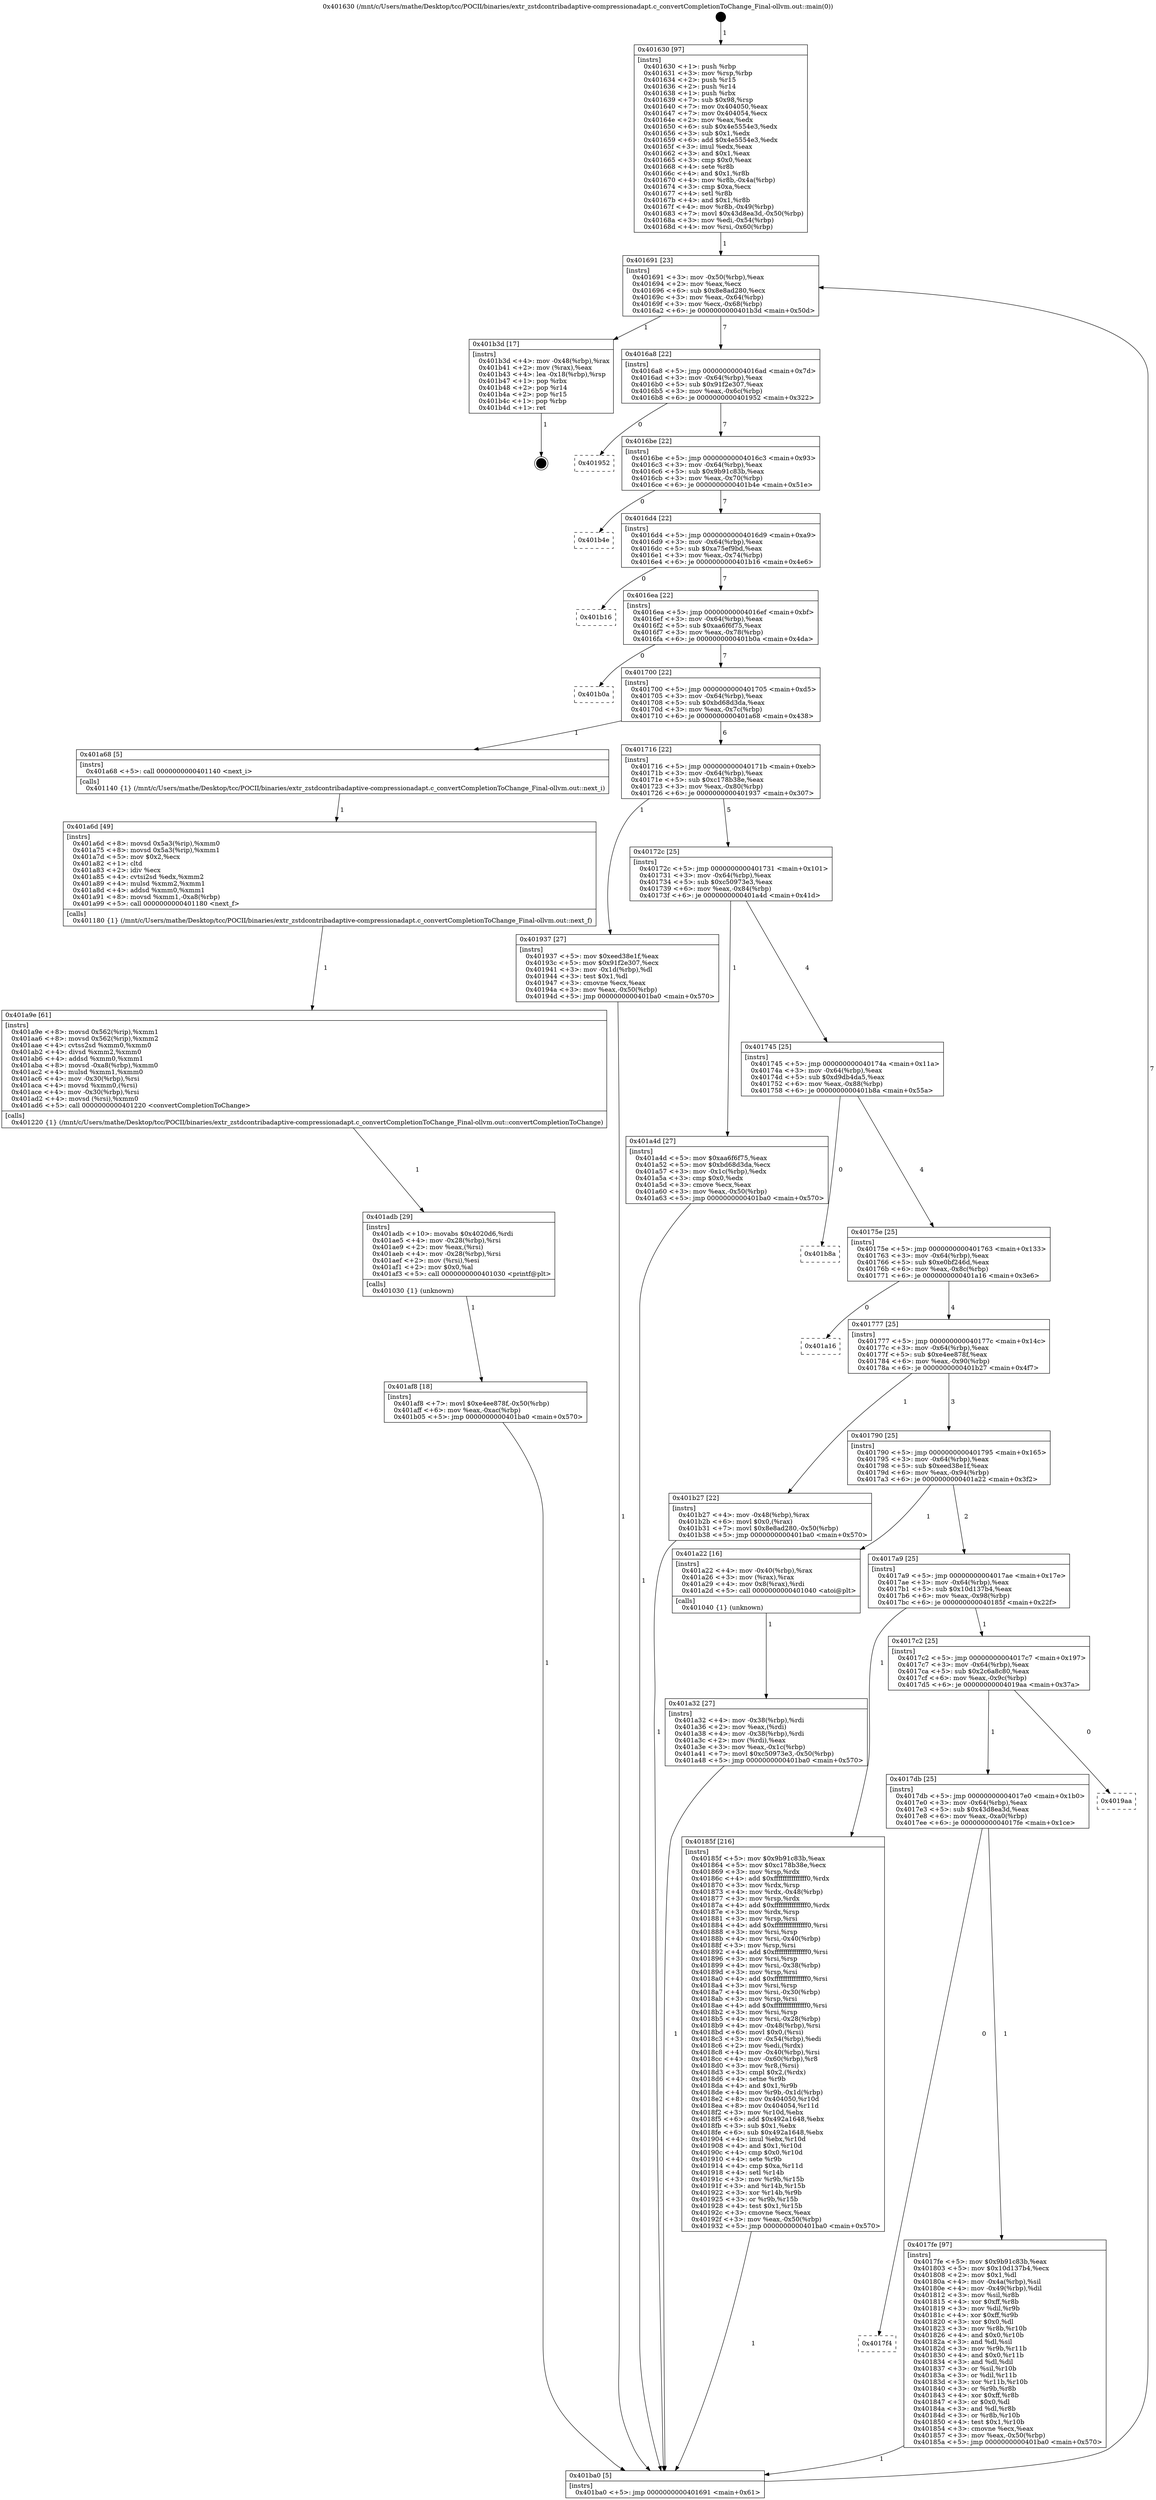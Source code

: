 digraph "0x401630" {
  label = "0x401630 (/mnt/c/Users/mathe/Desktop/tcc/POCII/binaries/extr_zstdcontribadaptive-compressionadapt.c_convertCompletionToChange_Final-ollvm.out::main(0))"
  labelloc = "t"
  node[shape=record]

  Entry [label="",width=0.3,height=0.3,shape=circle,fillcolor=black,style=filled]
  "0x401691" [label="{
     0x401691 [23]\l
     | [instrs]\l
     &nbsp;&nbsp;0x401691 \<+3\>: mov -0x50(%rbp),%eax\l
     &nbsp;&nbsp;0x401694 \<+2\>: mov %eax,%ecx\l
     &nbsp;&nbsp;0x401696 \<+6\>: sub $0x8e8ad280,%ecx\l
     &nbsp;&nbsp;0x40169c \<+3\>: mov %eax,-0x64(%rbp)\l
     &nbsp;&nbsp;0x40169f \<+3\>: mov %ecx,-0x68(%rbp)\l
     &nbsp;&nbsp;0x4016a2 \<+6\>: je 0000000000401b3d \<main+0x50d\>\l
  }"]
  "0x401b3d" [label="{
     0x401b3d [17]\l
     | [instrs]\l
     &nbsp;&nbsp;0x401b3d \<+4\>: mov -0x48(%rbp),%rax\l
     &nbsp;&nbsp;0x401b41 \<+2\>: mov (%rax),%eax\l
     &nbsp;&nbsp;0x401b43 \<+4\>: lea -0x18(%rbp),%rsp\l
     &nbsp;&nbsp;0x401b47 \<+1\>: pop %rbx\l
     &nbsp;&nbsp;0x401b48 \<+2\>: pop %r14\l
     &nbsp;&nbsp;0x401b4a \<+2\>: pop %r15\l
     &nbsp;&nbsp;0x401b4c \<+1\>: pop %rbp\l
     &nbsp;&nbsp;0x401b4d \<+1\>: ret\l
  }"]
  "0x4016a8" [label="{
     0x4016a8 [22]\l
     | [instrs]\l
     &nbsp;&nbsp;0x4016a8 \<+5\>: jmp 00000000004016ad \<main+0x7d\>\l
     &nbsp;&nbsp;0x4016ad \<+3\>: mov -0x64(%rbp),%eax\l
     &nbsp;&nbsp;0x4016b0 \<+5\>: sub $0x91f2e307,%eax\l
     &nbsp;&nbsp;0x4016b5 \<+3\>: mov %eax,-0x6c(%rbp)\l
     &nbsp;&nbsp;0x4016b8 \<+6\>: je 0000000000401952 \<main+0x322\>\l
  }"]
  Exit [label="",width=0.3,height=0.3,shape=circle,fillcolor=black,style=filled,peripheries=2]
  "0x401952" [label="{
     0x401952\l
  }", style=dashed]
  "0x4016be" [label="{
     0x4016be [22]\l
     | [instrs]\l
     &nbsp;&nbsp;0x4016be \<+5\>: jmp 00000000004016c3 \<main+0x93\>\l
     &nbsp;&nbsp;0x4016c3 \<+3\>: mov -0x64(%rbp),%eax\l
     &nbsp;&nbsp;0x4016c6 \<+5\>: sub $0x9b91c83b,%eax\l
     &nbsp;&nbsp;0x4016cb \<+3\>: mov %eax,-0x70(%rbp)\l
     &nbsp;&nbsp;0x4016ce \<+6\>: je 0000000000401b4e \<main+0x51e\>\l
  }"]
  "0x401af8" [label="{
     0x401af8 [18]\l
     | [instrs]\l
     &nbsp;&nbsp;0x401af8 \<+7\>: movl $0xe4ee878f,-0x50(%rbp)\l
     &nbsp;&nbsp;0x401aff \<+6\>: mov %eax,-0xac(%rbp)\l
     &nbsp;&nbsp;0x401b05 \<+5\>: jmp 0000000000401ba0 \<main+0x570\>\l
  }"]
  "0x401b4e" [label="{
     0x401b4e\l
  }", style=dashed]
  "0x4016d4" [label="{
     0x4016d4 [22]\l
     | [instrs]\l
     &nbsp;&nbsp;0x4016d4 \<+5\>: jmp 00000000004016d9 \<main+0xa9\>\l
     &nbsp;&nbsp;0x4016d9 \<+3\>: mov -0x64(%rbp),%eax\l
     &nbsp;&nbsp;0x4016dc \<+5\>: sub $0xa75ef9bd,%eax\l
     &nbsp;&nbsp;0x4016e1 \<+3\>: mov %eax,-0x74(%rbp)\l
     &nbsp;&nbsp;0x4016e4 \<+6\>: je 0000000000401b16 \<main+0x4e6\>\l
  }"]
  "0x401adb" [label="{
     0x401adb [29]\l
     | [instrs]\l
     &nbsp;&nbsp;0x401adb \<+10\>: movabs $0x4020d6,%rdi\l
     &nbsp;&nbsp;0x401ae5 \<+4\>: mov -0x28(%rbp),%rsi\l
     &nbsp;&nbsp;0x401ae9 \<+2\>: mov %eax,(%rsi)\l
     &nbsp;&nbsp;0x401aeb \<+4\>: mov -0x28(%rbp),%rsi\l
     &nbsp;&nbsp;0x401aef \<+2\>: mov (%rsi),%esi\l
     &nbsp;&nbsp;0x401af1 \<+2\>: mov $0x0,%al\l
     &nbsp;&nbsp;0x401af3 \<+5\>: call 0000000000401030 \<printf@plt\>\l
     | [calls]\l
     &nbsp;&nbsp;0x401030 \{1\} (unknown)\l
  }"]
  "0x401b16" [label="{
     0x401b16\l
  }", style=dashed]
  "0x4016ea" [label="{
     0x4016ea [22]\l
     | [instrs]\l
     &nbsp;&nbsp;0x4016ea \<+5\>: jmp 00000000004016ef \<main+0xbf\>\l
     &nbsp;&nbsp;0x4016ef \<+3\>: mov -0x64(%rbp),%eax\l
     &nbsp;&nbsp;0x4016f2 \<+5\>: sub $0xaa6f6f75,%eax\l
     &nbsp;&nbsp;0x4016f7 \<+3\>: mov %eax,-0x78(%rbp)\l
     &nbsp;&nbsp;0x4016fa \<+6\>: je 0000000000401b0a \<main+0x4da\>\l
  }"]
  "0x401a9e" [label="{
     0x401a9e [61]\l
     | [instrs]\l
     &nbsp;&nbsp;0x401a9e \<+8\>: movsd 0x562(%rip),%xmm1\l
     &nbsp;&nbsp;0x401aa6 \<+8\>: movsd 0x562(%rip),%xmm2\l
     &nbsp;&nbsp;0x401aae \<+4\>: cvtss2sd %xmm0,%xmm0\l
     &nbsp;&nbsp;0x401ab2 \<+4\>: divsd %xmm2,%xmm0\l
     &nbsp;&nbsp;0x401ab6 \<+4\>: addsd %xmm0,%xmm1\l
     &nbsp;&nbsp;0x401aba \<+8\>: movsd -0xa8(%rbp),%xmm0\l
     &nbsp;&nbsp;0x401ac2 \<+4\>: mulsd %xmm1,%xmm0\l
     &nbsp;&nbsp;0x401ac6 \<+4\>: mov -0x30(%rbp),%rsi\l
     &nbsp;&nbsp;0x401aca \<+4\>: movsd %xmm0,(%rsi)\l
     &nbsp;&nbsp;0x401ace \<+4\>: mov -0x30(%rbp),%rsi\l
     &nbsp;&nbsp;0x401ad2 \<+4\>: movsd (%rsi),%xmm0\l
     &nbsp;&nbsp;0x401ad6 \<+5\>: call 0000000000401220 \<convertCompletionToChange\>\l
     | [calls]\l
     &nbsp;&nbsp;0x401220 \{1\} (/mnt/c/Users/mathe/Desktop/tcc/POCII/binaries/extr_zstdcontribadaptive-compressionadapt.c_convertCompletionToChange_Final-ollvm.out::convertCompletionToChange)\l
  }"]
  "0x401b0a" [label="{
     0x401b0a\l
  }", style=dashed]
  "0x401700" [label="{
     0x401700 [22]\l
     | [instrs]\l
     &nbsp;&nbsp;0x401700 \<+5\>: jmp 0000000000401705 \<main+0xd5\>\l
     &nbsp;&nbsp;0x401705 \<+3\>: mov -0x64(%rbp),%eax\l
     &nbsp;&nbsp;0x401708 \<+5\>: sub $0xbd68d3da,%eax\l
     &nbsp;&nbsp;0x40170d \<+3\>: mov %eax,-0x7c(%rbp)\l
     &nbsp;&nbsp;0x401710 \<+6\>: je 0000000000401a68 \<main+0x438\>\l
  }"]
  "0x401a6d" [label="{
     0x401a6d [49]\l
     | [instrs]\l
     &nbsp;&nbsp;0x401a6d \<+8\>: movsd 0x5a3(%rip),%xmm0\l
     &nbsp;&nbsp;0x401a75 \<+8\>: movsd 0x5a3(%rip),%xmm1\l
     &nbsp;&nbsp;0x401a7d \<+5\>: mov $0x2,%ecx\l
     &nbsp;&nbsp;0x401a82 \<+1\>: cltd\l
     &nbsp;&nbsp;0x401a83 \<+2\>: idiv %ecx\l
     &nbsp;&nbsp;0x401a85 \<+4\>: cvtsi2sd %edx,%xmm2\l
     &nbsp;&nbsp;0x401a89 \<+4\>: mulsd %xmm2,%xmm1\l
     &nbsp;&nbsp;0x401a8d \<+4\>: addsd %xmm0,%xmm1\l
     &nbsp;&nbsp;0x401a91 \<+8\>: movsd %xmm1,-0xa8(%rbp)\l
     &nbsp;&nbsp;0x401a99 \<+5\>: call 0000000000401180 \<next_f\>\l
     | [calls]\l
     &nbsp;&nbsp;0x401180 \{1\} (/mnt/c/Users/mathe/Desktop/tcc/POCII/binaries/extr_zstdcontribadaptive-compressionadapt.c_convertCompletionToChange_Final-ollvm.out::next_f)\l
  }"]
  "0x401a68" [label="{
     0x401a68 [5]\l
     | [instrs]\l
     &nbsp;&nbsp;0x401a68 \<+5\>: call 0000000000401140 \<next_i\>\l
     | [calls]\l
     &nbsp;&nbsp;0x401140 \{1\} (/mnt/c/Users/mathe/Desktop/tcc/POCII/binaries/extr_zstdcontribadaptive-compressionadapt.c_convertCompletionToChange_Final-ollvm.out::next_i)\l
  }"]
  "0x401716" [label="{
     0x401716 [22]\l
     | [instrs]\l
     &nbsp;&nbsp;0x401716 \<+5\>: jmp 000000000040171b \<main+0xeb\>\l
     &nbsp;&nbsp;0x40171b \<+3\>: mov -0x64(%rbp),%eax\l
     &nbsp;&nbsp;0x40171e \<+5\>: sub $0xc178b38e,%eax\l
     &nbsp;&nbsp;0x401723 \<+3\>: mov %eax,-0x80(%rbp)\l
     &nbsp;&nbsp;0x401726 \<+6\>: je 0000000000401937 \<main+0x307\>\l
  }"]
  "0x401a32" [label="{
     0x401a32 [27]\l
     | [instrs]\l
     &nbsp;&nbsp;0x401a32 \<+4\>: mov -0x38(%rbp),%rdi\l
     &nbsp;&nbsp;0x401a36 \<+2\>: mov %eax,(%rdi)\l
     &nbsp;&nbsp;0x401a38 \<+4\>: mov -0x38(%rbp),%rdi\l
     &nbsp;&nbsp;0x401a3c \<+2\>: mov (%rdi),%eax\l
     &nbsp;&nbsp;0x401a3e \<+3\>: mov %eax,-0x1c(%rbp)\l
     &nbsp;&nbsp;0x401a41 \<+7\>: movl $0xc50973e3,-0x50(%rbp)\l
     &nbsp;&nbsp;0x401a48 \<+5\>: jmp 0000000000401ba0 \<main+0x570\>\l
  }"]
  "0x401937" [label="{
     0x401937 [27]\l
     | [instrs]\l
     &nbsp;&nbsp;0x401937 \<+5\>: mov $0xeed38e1f,%eax\l
     &nbsp;&nbsp;0x40193c \<+5\>: mov $0x91f2e307,%ecx\l
     &nbsp;&nbsp;0x401941 \<+3\>: mov -0x1d(%rbp),%dl\l
     &nbsp;&nbsp;0x401944 \<+3\>: test $0x1,%dl\l
     &nbsp;&nbsp;0x401947 \<+3\>: cmovne %ecx,%eax\l
     &nbsp;&nbsp;0x40194a \<+3\>: mov %eax,-0x50(%rbp)\l
     &nbsp;&nbsp;0x40194d \<+5\>: jmp 0000000000401ba0 \<main+0x570\>\l
  }"]
  "0x40172c" [label="{
     0x40172c [25]\l
     | [instrs]\l
     &nbsp;&nbsp;0x40172c \<+5\>: jmp 0000000000401731 \<main+0x101\>\l
     &nbsp;&nbsp;0x401731 \<+3\>: mov -0x64(%rbp),%eax\l
     &nbsp;&nbsp;0x401734 \<+5\>: sub $0xc50973e3,%eax\l
     &nbsp;&nbsp;0x401739 \<+6\>: mov %eax,-0x84(%rbp)\l
     &nbsp;&nbsp;0x40173f \<+6\>: je 0000000000401a4d \<main+0x41d\>\l
  }"]
  "0x401630" [label="{
     0x401630 [97]\l
     | [instrs]\l
     &nbsp;&nbsp;0x401630 \<+1\>: push %rbp\l
     &nbsp;&nbsp;0x401631 \<+3\>: mov %rsp,%rbp\l
     &nbsp;&nbsp;0x401634 \<+2\>: push %r15\l
     &nbsp;&nbsp;0x401636 \<+2\>: push %r14\l
     &nbsp;&nbsp;0x401638 \<+1\>: push %rbx\l
     &nbsp;&nbsp;0x401639 \<+7\>: sub $0x98,%rsp\l
     &nbsp;&nbsp;0x401640 \<+7\>: mov 0x404050,%eax\l
     &nbsp;&nbsp;0x401647 \<+7\>: mov 0x404054,%ecx\l
     &nbsp;&nbsp;0x40164e \<+2\>: mov %eax,%edx\l
     &nbsp;&nbsp;0x401650 \<+6\>: sub $0x4e5554e3,%edx\l
     &nbsp;&nbsp;0x401656 \<+3\>: sub $0x1,%edx\l
     &nbsp;&nbsp;0x401659 \<+6\>: add $0x4e5554e3,%edx\l
     &nbsp;&nbsp;0x40165f \<+3\>: imul %edx,%eax\l
     &nbsp;&nbsp;0x401662 \<+3\>: and $0x1,%eax\l
     &nbsp;&nbsp;0x401665 \<+3\>: cmp $0x0,%eax\l
     &nbsp;&nbsp;0x401668 \<+4\>: sete %r8b\l
     &nbsp;&nbsp;0x40166c \<+4\>: and $0x1,%r8b\l
     &nbsp;&nbsp;0x401670 \<+4\>: mov %r8b,-0x4a(%rbp)\l
     &nbsp;&nbsp;0x401674 \<+3\>: cmp $0xa,%ecx\l
     &nbsp;&nbsp;0x401677 \<+4\>: setl %r8b\l
     &nbsp;&nbsp;0x40167b \<+4\>: and $0x1,%r8b\l
     &nbsp;&nbsp;0x40167f \<+4\>: mov %r8b,-0x49(%rbp)\l
     &nbsp;&nbsp;0x401683 \<+7\>: movl $0x43d8ea3d,-0x50(%rbp)\l
     &nbsp;&nbsp;0x40168a \<+3\>: mov %edi,-0x54(%rbp)\l
     &nbsp;&nbsp;0x40168d \<+4\>: mov %rsi,-0x60(%rbp)\l
  }"]
  "0x401a4d" [label="{
     0x401a4d [27]\l
     | [instrs]\l
     &nbsp;&nbsp;0x401a4d \<+5\>: mov $0xaa6f6f75,%eax\l
     &nbsp;&nbsp;0x401a52 \<+5\>: mov $0xbd68d3da,%ecx\l
     &nbsp;&nbsp;0x401a57 \<+3\>: mov -0x1c(%rbp),%edx\l
     &nbsp;&nbsp;0x401a5a \<+3\>: cmp $0x0,%edx\l
     &nbsp;&nbsp;0x401a5d \<+3\>: cmove %ecx,%eax\l
     &nbsp;&nbsp;0x401a60 \<+3\>: mov %eax,-0x50(%rbp)\l
     &nbsp;&nbsp;0x401a63 \<+5\>: jmp 0000000000401ba0 \<main+0x570\>\l
  }"]
  "0x401745" [label="{
     0x401745 [25]\l
     | [instrs]\l
     &nbsp;&nbsp;0x401745 \<+5\>: jmp 000000000040174a \<main+0x11a\>\l
     &nbsp;&nbsp;0x40174a \<+3\>: mov -0x64(%rbp),%eax\l
     &nbsp;&nbsp;0x40174d \<+5\>: sub $0xd9db4da5,%eax\l
     &nbsp;&nbsp;0x401752 \<+6\>: mov %eax,-0x88(%rbp)\l
     &nbsp;&nbsp;0x401758 \<+6\>: je 0000000000401b8a \<main+0x55a\>\l
  }"]
  "0x401ba0" [label="{
     0x401ba0 [5]\l
     | [instrs]\l
     &nbsp;&nbsp;0x401ba0 \<+5\>: jmp 0000000000401691 \<main+0x61\>\l
  }"]
  "0x401b8a" [label="{
     0x401b8a\l
  }", style=dashed]
  "0x40175e" [label="{
     0x40175e [25]\l
     | [instrs]\l
     &nbsp;&nbsp;0x40175e \<+5\>: jmp 0000000000401763 \<main+0x133\>\l
     &nbsp;&nbsp;0x401763 \<+3\>: mov -0x64(%rbp),%eax\l
     &nbsp;&nbsp;0x401766 \<+5\>: sub $0xe0bf246d,%eax\l
     &nbsp;&nbsp;0x40176b \<+6\>: mov %eax,-0x8c(%rbp)\l
     &nbsp;&nbsp;0x401771 \<+6\>: je 0000000000401a16 \<main+0x3e6\>\l
  }"]
  "0x4017f4" [label="{
     0x4017f4\l
  }", style=dashed]
  "0x401a16" [label="{
     0x401a16\l
  }", style=dashed]
  "0x401777" [label="{
     0x401777 [25]\l
     | [instrs]\l
     &nbsp;&nbsp;0x401777 \<+5\>: jmp 000000000040177c \<main+0x14c\>\l
     &nbsp;&nbsp;0x40177c \<+3\>: mov -0x64(%rbp),%eax\l
     &nbsp;&nbsp;0x40177f \<+5\>: sub $0xe4ee878f,%eax\l
     &nbsp;&nbsp;0x401784 \<+6\>: mov %eax,-0x90(%rbp)\l
     &nbsp;&nbsp;0x40178a \<+6\>: je 0000000000401b27 \<main+0x4f7\>\l
  }"]
  "0x4017fe" [label="{
     0x4017fe [97]\l
     | [instrs]\l
     &nbsp;&nbsp;0x4017fe \<+5\>: mov $0x9b91c83b,%eax\l
     &nbsp;&nbsp;0x401803 \<+5\>: mov $0x10d137b4,%ecx\l
     &nbsp;&nbsp;0x401808 \<+2\>: mov $0x1,%dl\l
     &nbsp;&nbsp;0x40180a \<+4\>: mov -0x4a(%rbp),%sil\l
     &nbsp;&nbsp;0x40180e \<+4\>: mov -0x49(%rbp),%dil\l
     &nbsp;&nbsp;0x401812 \<+3\>: mov %sil,%r8b\l
     &nbsp;&nbsp;0x401815 \<+4\>: xor $0xff,%r8b\l
     &nbsp;&nbsp;0x401819 \<+3\>: mov %dil,%r9b\l
     &nbsp;&nbsp;0x40181c \<+4\>: xor $0xff,%r9b\l
     &nbsp;&nbsp;0x401820 \<+3\>: xor $0x0,%dl\l
     &nbsp;&nbsp;0x401823 \<+3\>: mov %r8b,%r10b\l
     &nbsp;&nbsp;0x401826 \<+4\>: and $0x0,%r10b\l
     &nbsp;&nbsp;0x40182a \<+3\>: and %dl,%sil\l
     &nbsp;&nbsp;0x40182d \<+3\>: mov %r9b,%r11b\l
     &nbsp;&nbsp;0x401830 \<+4\>: and $0x0,%r11b\l
     &nbsp;&nbsp;0x401834 \<+3\>: and %dl,%dil\l
     &nbsp;&nbsp;0x401837 \<+3\>: or %sil,%r10b\l
     &nbsp;&nbsp;0x40183a \<+3\>: or %dil,%r11b\l
     &nbsp;&nbsp;0x40183d \<+3\>: xor %r11b,%r10b\l
     &nbsp;&nbsp;0x401840 \<+3\>: or %r9b,%r8b\l
     &nbsp;&nbsp;0x401843 \<+4\>: xor $0xff,%r8b\l
     &nbsp;&nbsp;0x401847 \<+3\>: or $0x0,%dl\l
     &nbsp;&nbsp;0x40184a \<+3\>: and %dl,%r8b\l
     &nbsp;&nbsp;0x40184d \<+3\>: or %r8b,%r10b\l
     &nbsp;&nbsp;0x401850 \<+4\>: test $0x1,%r10b\l
     &nbsp;&nbsp;0x401854 \<+3\>: cmovne %ecx,%eax\l
     &nbsp;&nbsp;0x401857 \<+3\>: mov %eax,-0x50(%rbp)\l
     &nbsp;&nbsp;0x40185a \<+5\>: jmp 0000000000401ba0 \<main+0x570\>\l
  }"]
  "0x401b27" [label="{
     0x401b27 [22]\l
     | [instrs]\l
     &nbsp;&nbsp;0x401b27 \<+4\>: mov -0x48(%rbp),%rax\l
     &nbsp;&nbsp;0x401b2b \<+6\>: movl $0x0,(%rax)\l
     &nbsp;&nbsp;0x401b31 \<+7\>: movl $0x8e8ad280,-0x50(%rbp)\l
     &nbsp;&nbsp;0x401b38 \<+5\>: jmp 0000000000401ba0 \<main+0x570\>\l
  }"]
  "0x401790" [label="{
     0x401790 [25]\l
     | [instrs]\l
     &nbsp;&nbsp;0x401790 \<+5\>: jmp 0000000000401795 \<main+0x165\>\l
     &nbsp;&nbsp;0x401795 \<+3\>: mov -0x64(%rbp),%eax\l
     &nbsp;&nbsp;0x401798 \<+5\>: sub $0xeed38e1f,%eax\l
     &nbsp;&nbsp;0x40179d \<+6\>: mov %eax,-0x94(%rbp)\l
     &nbsp;&nbsp;0x4017a3 \<+6\>: je 0000000000401a22 \<main+0x3f2\>\l
  }"]
  "0x4017db" [label="{
     0x4017db [25]\l
     | [instrs]\l
     &nbsp;&nbsp;0x4017db \<+5\>: jmp 00000000004017e0 \<main+0x1b0\>\l
     &nbsp;&nbsp;0x4017e0 \<+3\>: mov -0x64(%rbp),%eax\l
     &nbsp;&nbsp;0x4017e3 \<+5\>: sub $0x43d8ea3d,%eax\l
     &nbsp;&nbsp;0x4017e8 \<+6\>: mov %eax,-0xa0(%rbp)\l
     &nbsp;&nbsp;0x4017ee \<+6\>: je 00000000004017fe \<main+0x1ce\>\l
  }"]
  "0x401a22" [label="{
     0x401a22 [16]\l
     | [instrs]\l
     &nbsp;&nbsp;0x401a22 \<+4\>: mov -0x40(%rbp),%rax\l
     &nbsp;&nbsp;0x401a26 \<+3\>: mov (%rax),%rax\l
     &nbsp;&nbsp;0x401a29 \<+4\>: mov 0x8(%rax),%rdi\l
     &nbsp;&nbsp;0x401a2d \<+5\>: call 0000000000401040 \<atoi@plt\>\l
     | [calls]\l
     &nbsp;&nbsp;0x401040 \{1\} (unknown)\l
  }"]
  "0x4017a9" [label="{
     0x4017a9 [25]\l
     | [instrs]\l
     &nbsp;&nbsp;0x4017a9 \<+5\>: jmp 00000000004017ae \<main+0x17e\>\l
     &nbsp;&nbsp;0x4017ae \<+3\>: mov -0x64(%rbp),%eax\l
     &nbsp;&nbsp;0x4017b1 \<+5\>: sub $0x10d137b4,%eax\l
     &nbsp;&nbsp;0x4017b6 \<+6\>: mov %eax,-0x98(%rbp)\l
     &nbsp;&nbsp;0x4017bc \<+6\>: je 000000000040185f \<main+0x22f\>\l
  }"]
  "0x4019aa" [label="{
     0x4019aa\l
  }", style=dashed]
  "0x40185f" [label="{
     0x40185f [216]\l
     | [instrs]\l
     &nbsp;&nbsp;0x40185f \<+5\>: mov $0x9b91c83b,%eax\l
     &nbsp;&nbsp;0x401864 \<+5\>: mov $0xc178b38e,%ecx\l
     &nbsp;&nbsp;0x401869 \<+3\>: mov %rsp,%rdx\l
     &nbsp;&nbsp;0x40186c \<+4\>: add $0xfffffffffffffff0,%rdx\l
     &nbsp;&nbsp;0x401870 \<+3\>: mov %rdx,%rsp\l
     &nbsp;&nbsp;0x401873 \<+4\>: mov %rdx,-0x48(%rbp)\l
     &nbsp;&nbsp;0x401877 \<+3\>: mov %rsp,%rdx\l
     &nbsp;&nbsp;0x40187a \<+4\>: add $0xfffffffffffffff0,%rdx\l
     &nbsp;&nbsp;0x40187e \<+3\>: mov %rdx,%rsp\l
     &nbsp;&nbsp;0x401881 \<+3\>: mov %rsp,%rsi\l
     &nbsp;&nbsp;0x401884 \<+4\>: add $0xfffffffffffffff0,%rsi\l
     &nbsp;&nbsp;0x401888 \<+3\>: mov %rsi,%rsp\l
     &nbsp;&nbsp;0x40188b \<+4\>: mov %rsi,-0x40(%rbp)\l
     &nbsp;&nbsp;0x40188f \<+3\>: mov %rsp,%rsi\l
     &nbsp;&nbsp;0x401892 \<+4\>: add $0xfffffffffffffff0,%rsi\l
     &nbsp;&nbsp;0x401896 \<+3\>: mov %rsi,%rsp\l
     &nbsp;&nbsp;0x401899 \<+4\>: mov %rsi,-0x38(%rbp)\l
     &nbsp;&nbsp;0x40189d \<+3\>: mov %rsp,%rsi\l
     &nbsp;&nbsp;0x4018a0 \<+4\>: add $0xfffffffffffffff0,%rsi\l
     &nbsp;&nbsp;0x4018a4 \<+3\>: mov %rsi,%rsp\l
     &nbsp;&nbsp;0x4018a7 \<+4\>: mov %rsi,-0x30(%rbp)\l
     &nbsp;&nbsp;0x4018ab \<+3\>: mov %rsp,%rsi\l
     &nbsp;&nbsp;0x4018ae \<+4\>: add $0xfffffffffffffff0,%rsi\l
     &nbsp;&nbsp;0x4018b2 \<+3\>: mov %rsi,%rsp\l
     &nbsp;&nbsp;0x4018b5 \<+4\>: mov %rsi,-0x28(%rbp)\l
     &nbsp;&nbsp;0x4018b9 \<+4\>: mov -0x48(%rbp),%rsi\l
     &nbsp;&nbsp;0x4018bd \<+6\>: movl $0x0,(%rsi)\l
     &nbsp;&nbsp;0x4018c3 \<+3\>: mov -0x54(%rbp),%edi\l
     &nbsp;&nbsp;0x4018c6 \<+2\>: mov %edi,(%rdx)\l
     &nbsp;&nbsp;0x4018c8 \<+4\>: mov -0x40(%rbp),%rsi\l
     &nbsp;&nbsp;0x4018cc \<+4\>: mov -0x60(%rbp),%r8\l
     &nbsp;&nbsp;0x4018d0 \<+3\>: mov %r8,(%rsi)\l
     &nbsp;&nbsp;0x4018d3 \<+3\>: cmpl $0x2,(%rdx)\l
     &nbsp;&nbsp;0x4018d6 \<+4\>: setne %r9b\l
     &nbsp;&nbsp;0x4018da \<+4\>: and $0x1,%r9b\l
     &nbsp;&nbsp;0x4018de \<+4\>: mov %r9b,-0x1d(%rbp)\l
     &nbsp;&nbsp;0x4018e2 \<+8\>: mov 0x404050,%r10d\l
     &nbsp;&nbsp;0x4018ea \<+8\>: mov 0x404054,%r11d\l
     &nbsp;&nbsp;0x4018f2 \<+3\>: mov %r10d,%ebx\l
     &nbsp;&nbsp;0x4018f5 \<+6\>: add $0x492a1648,%ebx\l
     &nbsp;&nbsp;0x4018fb \<+3\>: sub $0x1,%ebx\l
     &nbsp;&nbsp;0x4018fe \<+6\>: sub $0x492a1648,%ebx\l
     &nbsp;&nbsp;0x401904 \<+4\>: imul %ebx,%r10d\l
     &nbsp;&nbsp;0x401908 \<+4\>: and $0x1,%r10d\l
     &nbsp;&nbsp;0x40190c \<+4\>: cmp $0x0,%r10d\l
     &nbsp;&nbsp;0x401910 \<+4\>: sete %r9b\l
     &nbsp;&nbsp;0x401914 \<+4\>: cmp $0xa,%r11d\l
     &nbsp;&nbsp;0x401918 \<+4\>: setl %r14b\l
     &nbsp;&nbsp;0x40191c \<+3\>: mov %r9b,%r15b\l
     &nbsp;&nbsp;0x40191f \<+3\>: and %r14b,%r15b\l
     &nbsp;&nbsp;0x401922 \<+3\>: xor %r14b,%r9b\l
     &nbsp;&nbsp;0x401925 \<+3\>: or %r9b,%r15b\l
     &nbsp;&nbsp;0x401928 \<+4\>: test $0x1,%r15b\l
     &nbsp;&nbsp;0x40192c \<+3\>: cmovne %ecx,%eax\l
     &nbsp;&nbsp;0x40192f \<+3\>: mov %eax,-0x50(%rbp)\l
     &nbsp;&nbsp;0x401932 \<+5\>: jmp 0000000000401ba0 \<main+0x570\>\l
  }"]
  "0x4017c2" [label="{
     0x4017c2 [25]\l
     | [instrs]\l
     &nbsp;&nbsp;0x4017c2 \<+5\>: jmp 00000000004017c7 \<main+0x197\>\l
     &nbsp;&nbsp;0x4017c7 \<+3\>: mov -0x64(%rbp),%eax\l
     &nbsp;&nbsp;0x4017ca \<+5\>: sub $0x2c6a8c80,%eax\l
     &nbsp;&nbsp;0x4017cf \<+6\>: mov %eax,-0x9c(%rbp)\l
     &nbsp;&nbsp;0x4017d5 \<+6\>: je 00000000004019aa \<main+0x37a\>\l
  }"]
  Entry -> "0x401630" [label=" 1"]
  "0x401691" -> "0x401b3d" [label=" 1"]
  "0x401691" -> "0x4016a8" [label=" 7"]
  "0x401b3d" -> Exit [label=" 1"]
  "0x4016a8" -> "0x401952" [label=" 0"]
  "0x4016a8" -> "0x4016be" [label=" 7"]
  "0x401b27" -> "0x401ba0" [label=" 1"]
  "0x4016be" -> "0x401b4e" [label=" 0"]
  "0x4016be" -> "0x4016d4" [label=" 7"]
  "0x401af8" -> "0x401ba0" [label=" 1"]
  "0x4016d4" -> "0x401b16" [label=" 0"]
  "0x4016d4" -> "0x4016ea" [label=" 7"]
  "0x401adb" -> "0x401af8" [label=" 1"]
  "0x4016ea" -> "0x401b0a" [label=" 0"]
  "0x4016ea" -> "0x401700" [label=" 7"]
  "0x401a9e" -> "0x401adb" [label=" 1"]
  "0x401700" -> "0x401a68" [label=" 1"]
  "0x401700" -> "0x401716" [label=" 6"]
  "0x401a6d" -> "0x401a9e" [label=" 1"]
  "0x401716" -> "0x401937" [label=" 1"]
  "0x401716" -> "0x40172c" [label=" 5"]
  "0x401a68" -> "0x401a6d" [label=" 1"]
  "0x40172c" -> "0x401a4d" [label=" 1"]
  "0x40172c" -> "0x401745" [label=" 4"]
  "0x401a4d" -> "0x401ba0" [label=" 1"]
  "0x401745" -> "0x401b8a" [label=" 0"]
  "0x401745" -> "0x40175e" [label=" 4"]
  "0x401a32" -> "0x401ba0" [label=" 1"]
  "0x40175e" -> "0x401a16" [label=" 0"]
  "0x40175e" -> "0x401777" [label=" 4"]
  "0x401a22" -> "0x401a32" [label=" 1"]
  "0x401777" -> "0x401b27" [label=" 1"]
  "0x401777" -> "0x401790" [label=" 3"]
  "0x401937" -> "0x401ba0" [label=" 1"]
  "0x401790" -> "0x401a22" [label=" 1"]
  "0x401790" -> "0x4017a9" [label=" 2"]
  "0x401ba0" -> "0x401691" [label=" 7"]
  "0x4017a9" -> "0x40185f" [label=" 1"]
  "0x4017a9" -> "0x4017c2" [label=" 1"]
  "0x401630" -> "0x401691" [label=" 1"]
  "0x4017c2" -> "0x4019aa" [label=" 0"]
  "0x4017c2" -> "0x4017db" [label=" 1"]
  "0x40185f" -> "0x401ba0" [label=" 1"]
  "0x4017db" -> "0x4017fe" [label=" 1"]
  "0x4017db" -> "0x4017f4" [label=" 0"]
  "0x4017fe" -> "0x401ba0" [label=" 1"]
}
